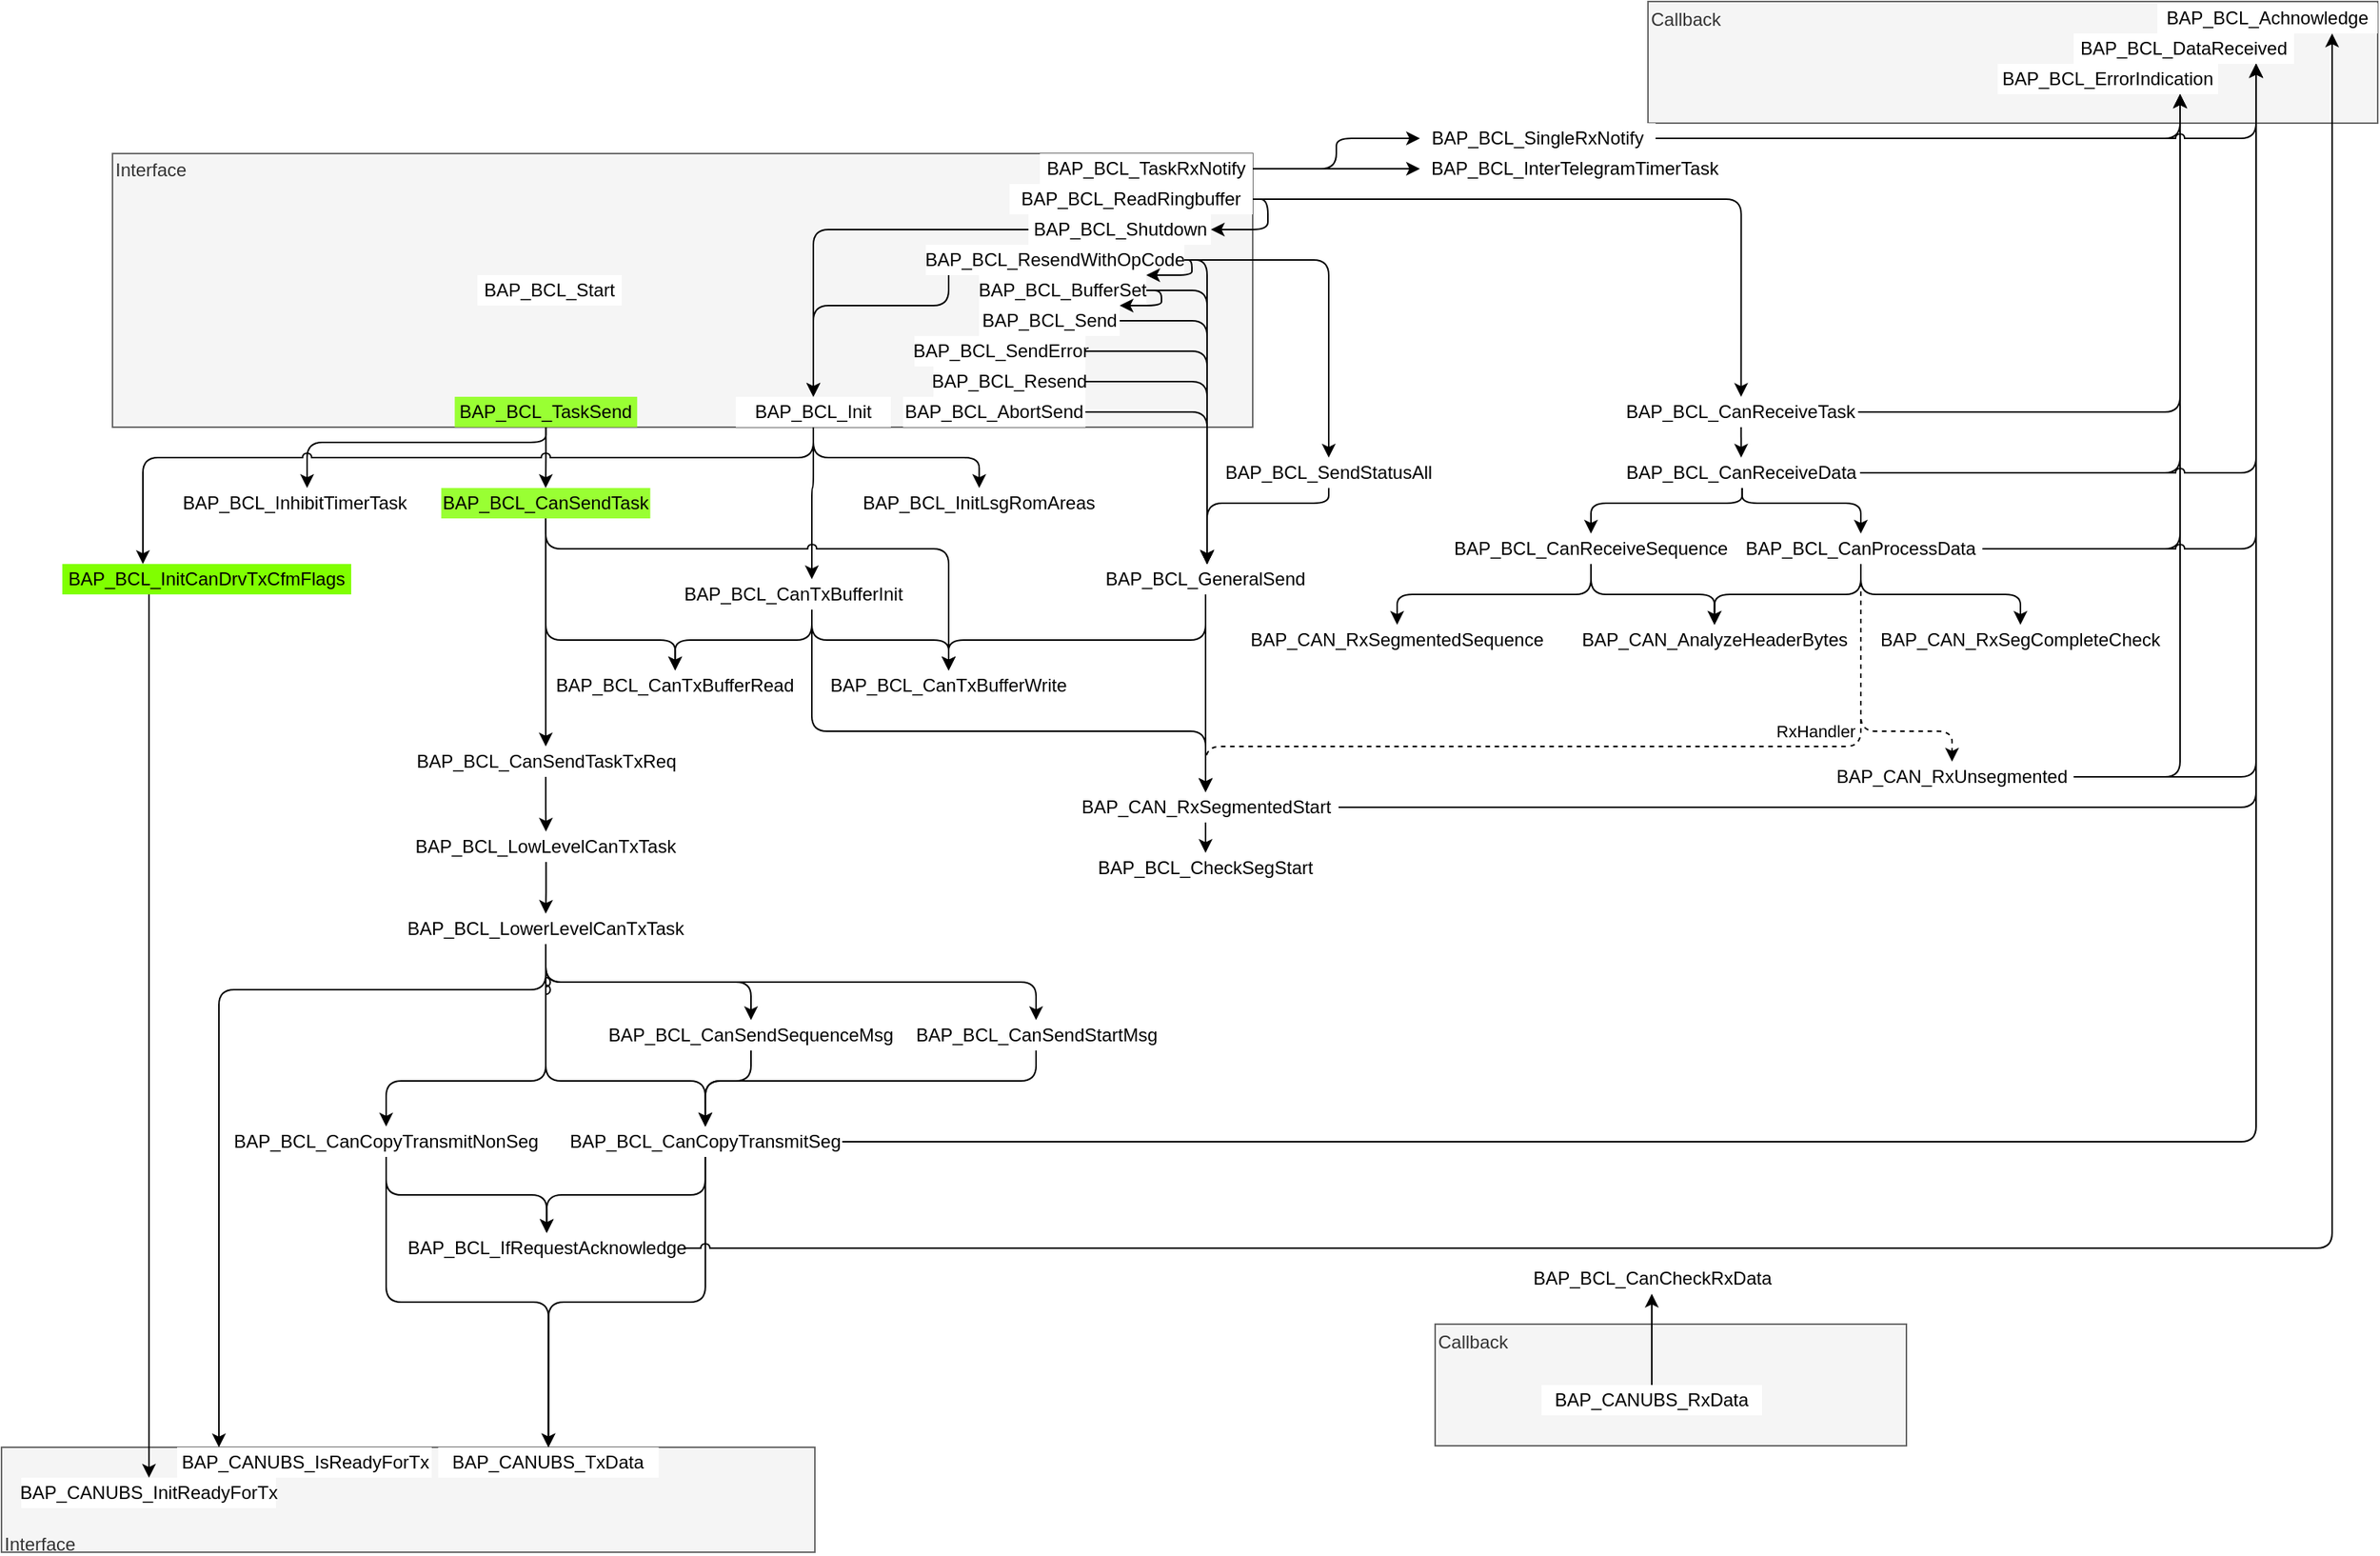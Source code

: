 <mxfile version="14.2.7" type="github">
  <diagram id="S2_BKPCjc5cobRRPOWBh" name="Page-1">
    <mxGraphModel dx="1737" dy="1532" grid="1" gridSize="10" guides="1" tooltips="1" connect="1" arrows="1" fold="1" page="1" pageScale="1" pageWidth="827" pageHeight="1169" math="0" shadow="0">
      <root>
        <mxCell id="0" />
        <mxCell id="1" parent="0" />
        <mxCell id="-796ArXZzWcTJL-aqqKS-4" value="&lt;br&gt;&lt;br&gt;&lt;br&gt;&lt;br&gt;Interface" style="rounded=0;whiteSpace=wrap;html=1;align=left;fillColor=#f5f5f5;strokeColor=#666666;fontColor=#333333;" parent="1" vertex="1">
          <mxGeometry x="-453" y="-179" width="535" height="69" as="geometry" />
        </mxCell>
        <mxCell id="-796ArXZzWcTJL-aqqKS-5" value="Callback&lt;br&gt;&lt;br&gt;&lt;br&gt;&lt;br&gt;&lt;br&gt;" style="rounded=0;whiteSpace=wrap;html=1;align=left;fillColor=#f5f5f5;strokeColor=#666666;fontColor=#333333;" parent="1" vertex="1">
          <mxGeometry x="630" y="-1130" width="480" height="80" as="geometry" />
        </mxCell>
        <mxCell id="-796ArXZzWcTJL-aqqKS-1" value="Interface&lt;br&gt;&lt;br&gt;&lt;br&gt;&lt;br&gt;&lt;br&gt;&lt;br&gt;&lt;br&gt;&lt;br&gt;&lt;br&gt;&lt;br&gt;&lt;br&gt;&lt;br&gt;" style="rounded=0;whiteSpace=wrap;html=1;align=left;fillColor=#f5f5f5;strokeColor=#666666;fontColor=#333333;" parent="1" vertex="1">
          <mxGeometry x="-380" y="-1030" width="750" height="180" as="geometry" />
        </mxCell>
        <mxCell id="-796ArXZzWcTJL-aqqKS-43" style="edgeStyle=orthogonalEdgeStyle;rounded=0;orthogonalLoop=1;jettySize=auto;html=1;" parent="1" source="-796ArXZzWcTJL-aqqKS-3" target="-796ArXZzWcTJL-aqqKS-40" edge="1">
          <mxGeometry relative="1" as="geometry" />
        </mxCell>
        <mxCell id="cqRTCMUEP6kAne7-0nRB-67" style="edgeStyle=orthogonalEdgeStyle;rounded=1;jumpStyle=none;orthogonalLoop=1;jettySize=auto;html=1;strokeWidth=1;" edge="1" parent="1" source="-796ArXZzWcTJL-aqqKS-3" target="cqRTCMUEP6kAne7-0nRB-66">
          <mxGeometry relative="1" as="geometry">
            <Array as="points">
              <mxPoint x="-95" y="-840" />
              <mxPoint x="-252" y="-840" />
            </Array>
          </mxGeometry>
        </mxCell>
        <mxCell id="-796ArXZzWcTJL-aqqKS-3" value="BAP_BCL_TaskSend" style="rounded=0;whiteSpace=wrap;html=1;strokeColor=none;fillColor=#99FF33;" parent="1" vertex="1">
          <mxGeometry x="-154.88" y="-870" width="120" height="20" as="geometry" />
        </mxCell>
        <mxCell id="-796ArXZzWcTJL-aqqKS-108" style="edgeStyle=orthogonalEdgeStyle;rounded=1;orthogonalLoop=1;jettySize=auto;html=1;" parent="1" source="-796ArXZzWcTJL-aqqKS-7" target="-796ArXZzWcTJL-aqqKS-107" edge="1">
          <mxGeometry relative="1" as="geometry">
            <Array as="points">
              <mxPoint x="340" y="-940" />
            </Array>
          </mxGeometry>
        </mxCell>
        <mxCell id="-796ArXZzWcTJL-aqqKS-115" style="edgeStyle=orthogonalEdgeStyle;rounded=1;orthogonalLoop=1;jettySize=auto;html=1;" parent="1" source="-796ArXZzWcTJL-aqqKS-2" target="-796ArXZzWcTJL-aqqKS-107" edge="1">
          <mxGeometry relative="1" as="geometry">
            <Array as="points">
              <mxPoint x="340" y="-860" />
            </Array>
          </mxGeometry>
        </mxCell>
        <mxCell id="-796ArXZzWcTJL-aqqKS-9" value="BAP_BCL_SendError" style="rounded=0;whiteSpace=wrap;html=1;strokeColor=none;" parent="1" vertex="1">
          <mxGeometry x="147.5" y="-910" width="112.5" height="20" as="geometry" />
        </mxCell>
        <mxCell id="-796ArXZzWcTJL-aqqKS-112" style="edgeStyle=orthogonalEdgeStyle;rounded=1;orthogonalLoop=1;jettySize=auto;html=1;" parent="1" source="-796ArXZzWcTJL-aqqKS-10" target="-796ArXZzWcTJL-aqqKS-107" edge="1">
          <mxGeometry relative="1" as="geometry">
            <Array as="points">
              <mxPoint x="340" y="-880" />
            </Array>
          </mxGeometry>
        </mxCell>
        <mxCell id="-796ArXZzWcTJL-aqqKS-10" value="BAP_BCL_Resend" style="rounded=0;whiteSpace=wrap;html=1;strokeColor=none;" parent="1" vertex="1">
          <mxGeometry x="160" y="-890" width="100" height="20" as="geometry" />
        </mxCell>
        <mxCell id="cqRTCMUEP6kAne7-0nRB-3" style="edgeStyle=orthogonalEdgeStyle;rounded=1;jumpStyle=arc;orthogonalLoop=1;jettySize=auto;html=1;entryX=0.5;entryY=0;entryDx=0;entryDy=0;strokeWidth=1;" edge="1" parent="1" source="-796ArXZzWcTJL-aqqKS-11" target="-796ArXZzWcTJL-aqqKS-69">
          <mxGeometry relative="1" as="geometry" />
        </mxCell>
        <mxCell id="-796ArXZzWcTJL-aqqKS-11" value="BAP_BCL_ReadRingbuffer" style="rounded=0;whiteSpace=wrap;html=1;strokeColor=none;" parent="1" vertex="1">
          <mxGeometry x="210" y="-1010" width="160" height="20" as="geometry" />
        </mxCell>
        <mxCell id="-796ArXZzWcTJL-aqqKS-113" style="edgeStyle=orthogonalEdgeStyle;rounded=1;orthogonalLoop=1;jettySize=auto;html=1;" parent="1" source="-796ArXZzWcTJL-aqqKS-8" target="-796ArXZzWcTJL-aqqKS-107" edge="1">
          <mxGeometry relative="1" as="geometry">
            <Array as="points">
              <mxPoint x="340" y="-920" />
            </Array>
          </mxGeometry>
        </mxCell>
        <mxCell id="-796ArXZzWcTJL-aqqKS-119" style="edgeStyle=orthogonalEdgeStyle;rounded=1;orthogonalLoop=1;jettySize=auto;html=1;entryX=0.5;entryY=0;entryDx=0;entryDy=0;" parent="1" source="-796ArXZzWcTJL-aqqKS-12" target="-796ArXZzWcTJL-aqqKS-117" edge="1">
          <mxGeometry relative="1" as="geometry" />
        </mxCell>
        <mxCell id="-796ArXZzWcTJL-aqqKS-129" style="edgeStyle=orthogonalEdgeStyle;rounded=1;orthogonalLoop=1;jettySize=auto;html=1;" parent="1" source="-796ArXZzWcTJL-aqqKS-13" target="-796ArXZzWcTJL-aqqKS-122" edge="1">
          <mxGeometry relative="1" as="geometry">
            <Array as="points">
              <mxPoint x="81" y="-810" />
              <mxPoint x="80" y="-810" />
            </Array>
          </mxGeometry>
        </mxCell>
        <mxCell id="-796ArXZzWcTJL-aqqKS-131" style="edgeStyle=orthogonalEdgeStyle;rounded=1;orthogonalLoop=1;jettySize=auto;html=1;" parent="1" source="-796ArXZzWcTJL-aqqKS-13" target="-796ArXZzWcTJL-aqqKS-130" edge="1">
          <mxGeometry relative="1" as="geometry" />
        </mxCell>
        <mxCell id="-796ArXZzWcTJL-aqqKS-133" style="edgeStyle=orthogonalEdgeStyle;rounded=1;orthogonalLoop=1;jettySize=auto;html=1;jumpStyle=arc;" parent="1" source="-796ArXZzWcTJL-aqqKS-13" target="-796ArXZzWcTJL-aqqKS-132" edge="1">
          <mxGeometry relative="1" as="geometry">
            <Array as="points">
              <mxPoint x="81" y="-830" />
              <mxPoint x="-360" y="-830" />
            </Array>
          </mxGeometry>
        </mxCell>
        <mxCell id="-796ArXZzWcTJL-aqqKS-13" value="BAP_BCL_Init" style="rounded=0;whiteSpace=wrap;html=1;strokeColor=none;" parent="1" vertex="1">
          <mxGeometry x="30" y="-870" width="102" height="20" as="geometry" />
        </mxCell>
        <mxCell id="-796ArXZzWcTJL-aqqKS-14" value="BAP_BCL_Start" style="rounded=0;whiteSpace=wrap;html=1;strokeColor=none;" parent="1" vertex="1">
          <mxGeometry x="-140" y="-950" width="95" height="20" as="geometry" />
        </mxCell>
        <mxCell id="-796ArXZzWcTJL-aqqKS-128" style="edgeStyle=orthogonalEdgeStyle;rounded=1;orthogonalLoop=1;jettySize=auto;html=1;entryX=0.5;entryY=0;entryDx=0;entryDy=0;" parent="1" source="-796ArXZzWcTJL-aqqKS-12" target="-796ArXZzWcTJL-aqqKS-13" edge="1">
          <mxGeometry relative="1" as="geometry">
            <Array as="points">
              <mxPoint x="170" y="-930" />
              <mxPoint x="81" y="-930" />
            </Array>
          </mxGeometry>
        </mxCell>
        <mxCell id="-796ArXZzWcTJL-aqqKS-102" style="edgeStyle=orthogonalEdgeStyle;rounded=1;orthogonalLoop=1;jettySize=auto;html=1;exitX=1;exitY=0.5;exitDx=0;exitDy=0;" parent="1" source="-796ArXZzWcTJL-aqqKS-16" target="-796ArXZzWcTJL-aqqKS-100" edge="1">
          <mxGeometry relative="1" as="geometry" />
        </mxCell>
        <mxCell id="cqRTCMUEP6kAne7-0nRB-5" style="edgeStyle=orthogonalEdgeStyle;jumpStyle=arc;orthogonalLoop=1;jettySize=auto;html=1;entryX=0;entryY=0.5;entryDx=0;entryDy=0;strokeWidth=1;exitX=0.866;exitY=0.5;exitDx=0;exitDy=0;exitPerimeter=0;" edge="1" parent="1" source="-796ArXZzWcTJL-aqqKS-16" target="-796ArXZzWcTJL-aqqKS-101">
          <mxGeometry relative="1" as="geometry" />
        </mxCell>
        <mxCell id="-796ArXZzWcTJL-aqqKS-16" value="BAP_BCL_TaskRxNotify" style="rounded=0;whiteSpace=wrap;html=1;strokeColor=none;" parent="1" vertex="1">
          <mxGeometry x="230" y="-1030" width="140" height="20" as="geometry" />
        </mxCell>
        <mxCell id="-796ArXZzWcTJL-aqqKS-126" style="edgeStyle=orthogonalEdgeStyle;rounded=1;orthogonalLoop=1;jettySize=auto;html=1;entryX=0.5;entryY=0;entryDx=0;entryDy=0;exitX=0.5;exitY=1;exitDx=0;exitDy=0;" parent="1" source="-796ArXZzWcTJL-aqqKS-40" target="-796ArXZzWcTJL-aqqKS-124" edge="1">
          <mxGeometry relative="1" as="geometry">
            <Array as="points">
              <mxPoint x="-95" y="-710" />
              <mxPoint x="-10" y="-710" />
            </Array>
          </mxGeometry>
        </mxCell>
        <mxCell id="-796ArXZzWcTJL-aqqKS-68" style="edgeStyle=orthogonalEdgeStyle;rounded=1;orthogonalLoop=1;jettySize=auto;html=1;exitX=0.5;exitY=1;exitDx=0;exitDy=0;" parent="1" source="-796ArXZzWcTJL-aqqKS-48" target="-796ArXZzWcTJL-aqqKS-38" edge="1">
          <mxGeometry relative="1" as="geometry">
            <Array as="points">
              <mxPoint x="-95" y="-480" />
              <mxPoint x="-310" y="-480" />
            </Array>
          </mxGeometry>
        </mxCell>
        <mxCell id="-796ArXZzWcTJL-aqqKS-62" style="edgeStyle=orthogonalEdgeStyle;rounded=1;orthogonalLoop=1;jettySize=auto;html=1;entryX=0.5;entryY=0;entryDx=0;entryDy=0;" parent="1" source="-796ArXZzWcTJL-aqqKS-53" target="-796ArXZzWcTJL-aqqKS-37" edge="1">
          <mxGeometry relative="1" as="geometry">
            <mxPoint x="100" y="-330" as="targetPoint" />
          </mxGeometry>
        </mxCell>
        <mxCell id="-796ArXZzWcTJL-aqqKS-67" style="edgeStyle=orthogonalEdgeStyle;rounded=1;orthogonalLoop=1;jettySize=auto;html=1;exitX=1;exitY=0.5;exitDx=0;exitDy=0;jumpStyle=arc;" parent="1" source="-796ArXZzWcTJL-aqqKS-53" target="-796ArXZzWcTJL-aqqKS-34" edge="1">
          <mxGeometry relative="1" as="geometry">
            <Array as="points">
              <mxPoint x="1030" y="-380" />
            </Array>
          </mxGeometry>
        </mxCell>
        <mxCell id="-796ArXZzWcTJL-aqqKS-61" style="edgeStyle=orthogonalEdgeStyle;rounded=1;orthogonalLoop=1;jettySize=auto;html=1;exitX=0.5;exitY=1;exitDx=0;exitDy=0;jumpStyle=arc;entryX=0.5;entryY=0;entryDx=0;entryDy=0;" parent="1" source="-796ArXZzWcTJL-aqqKS-54" target="-796ArXZzWcTJL-aqqKS-37" edge="1">
          <mxGeometry relative="1" as="geometry" />
        </mxCell>
        <mxCell id="-796ArXZzWcTJL-aqqKS-64" style="edgeStyle=orthogonalEdgeStyle;rounded=1;orthogonalLoop=1;jettySize=auto;html=1;jumpStyle=arc;" parent="1" source="-796ArXZzWcTJL-aqqKS-63" target="-796ArXZzWcTJL-aqqKS-35" edge="1">
          <mxGeometry relative="1" as="geometry">
            <mxPoint x="1130" y="-1110" as="targetPoint" />
            <Array as="points">
              <mxPoint x="1080" y="-310" />
            </Array>
          </mxGeometry>
        </mxCell>
        <mxCell id="-796ArXZzWcTJL-aqqKS-71" style="edgeStyle=orthogonalEdgeStyle;rounded=1;orthogonalLoop=1;jettySize=auto;html=1;" parent="1" source="-796ArXZzWcTJL-aqqKS-69" target="-796ArXZzWcTJL-aqqKS-33" edge="1">
          <mxGeometry relative="1" as="geometry">
            <Array as="points">
              <mxPoint x="980" y="-860" />
            </Array>
          </mxGeometry>
        </mxCell>
        <mxCell id="-796ArXZzWcTJL-aqqKS-90" style="edgeStyle=orthogonalEdgeStyle;rounded=1;orthogonalLoop=1;jettySize=auto;html=1;" parent="1" source="-796ArXZzWcTJL-aqqKS-72" target="-796ArXZzWcTJL-aqqKS-33" edge="1">
          <mxGeometry relative="1" as="geometry">
            <Array as="points">
              <mxPoint x="980" y="-820" />
            </Array>
          </mxGeometry>
        </mxCell>
        <mxCell id="-796ArXZzWcTJL-aqqKS-92" style="edgeStyle=orthogonalEdgeStyle;rounded=1;orthogonalLoop=1;jettySize=auto;html=1;strokeWidth=1;jumpStyle=none;" parent="1" source="-796ArXZzWcTJL-aqqKS-74" target="-796ArXZzWcTJL-aqqKS-33" edge="1">
          <mxGeometry relative="1" as="geometry">
            <Array as="points">
              <mxPoint x="980" y="-770" />
            </Array>
          </mxGeometry>
        </mxCell>
        <mxCell id="-796ArXZzWcTJL-aqqKS-96" style="edgeStyle=orthogonalEdgeStyle;rounded=1;orthogonalLoop=1;jettySize=auto;html=1;" parent="1" source="-796ArXZzWcTJL-aqqKS-94" target="-796ArXZzWcTJL-aqqKS-34" edge="1">
          <mxGeometry relative="1" as="geometry">
            <Array as="points">
              <mxPoint x="1030" y="-600" />
            </Array>
          </mxGeometry>
        </mxCell>
        <mxCell id="-796ArXZzWcTJL-aqqKS-98" style="edgeStyle=orthogonalEdgeStyle;rounded=1;orthogonalLoop=1;jettySize=auto;html=1;" parent="1" source="-796ArXZzWcTJL-aqqKS-97" target="-796ArXZzWcTJL-aqqKS-34" edge="1">
          <mxGeometry relative="1" as="geometry">
            <Array as="points">
              <mxPoint x="1030" y="-620" />
            </Array>
          </mxGeometry>
        </mxCell>
        <mxCell id="-796ArXZzWcTJL-aqqKS-99" style="edgeStyle=orthogonalEdgeStyle;rounded=1;orthogonalLoop=1;jettySize=auto;html=1;jumpStyle=none;strokeWidth=1;" parent="1" source="-796ArXZzWcTJL-aqqKS-97" target="-796ArXZzWcTJL-aqqKS-33" edge="1">
          <mxGeometry relative="1" as="geometry">
            <Array as="points">
              <mxPoint x="980" y="-620" />
            </Array>
          </mxGeometry>
        </mxCell>
        <mxCell id="-796ArXZzWcTJL-aqqKS-100" value="BAP_BCL_InterTelegramTimerTask" style="rounded=0;whiteSpace=wrap;html=1;strokeColor=none;" parent="1" vertex="1">
          <mxGeometry x="480" y="-1030" width="203.75" height="20" as="geometry" />
        </mxCell>
        <mxCell id="-796ArXZzWcTJL-aqqKS-105" style="edgeStyle=orthogonalEdgeStyle;rounded=1;orthogonalLoop=1;jettySize=auto;html=1;jumpStyle=arc;" parent="1" source="-796ArXZzWcTJL-aqqKS-101" target="-796ArXZzWcTJL-aqqKS-34" edge="1">
          <mxGeometry relative="1" as="geometry">
            <Array as="points">
              <mxPoint x="1030" y="-1040" />
            </Array>
          </mxGeometry>
        </mxCell>
        <mxCell id="-796ArXZzWcTJL-aqqKS-106" style="edgeStyle=orthogonalEdgeStyle;rounded=1;orthogonalLoop=1;jettySize=auto;html=1;" parent="1" source="-796ArXZzWcTJL-aqqKS-101" target="-796ArXZzWcTJL-aqqKS-33" edge="1">
          <mxGeometry relative="1" as="geometry">
            <Array as="points">
              <mxPoint x="980" y="-1040" />
            </Array>
          </mxGeometry>
        </mxCell>
        <mxCell id="-796ArXZzWcTJL-aqqKS-101" value="BAP_BCL_SingleRxNotify" style="rounded=0;whiteSpace=wrap;html=1;strokeColor=none;" parent="1" vertex="1">
          <mxGeometry x="480" y="-1050" width="155" height="20" as="geometry" />
        </mxCell>
        <mxCell id="-796ArXZzWcTJL-aqqKS-134" style="edgeStyle=orthogonalEdgeStyle;rounded=1;orthogonalLoop=1;jettySize=auto;html=1;" parent="1" source="-796ArXZzWcTJL-aqqKS-132" target="-796ArXZzWcTJL-aqqKS-39" edge="1">
          <mxGeometry relative="1" as="geometry">
            <mxPoint x="-407" y="-210" as="targetPoint" />
            <Array as="points">
              <mxPoint x="-356" y="-640" />
              <mxPoint x="-356" y="-640" />
            </Array>
          </mxGeometry>
        </mxCell>
        <mxCell id="-796ArXZzWcTJL-aqqKS-132" value="BAP_BCL_InitCanDrvTxCfmFlags" style="rounded=0;whiteSpace=wrap;html=1;strokeColor=none;fillColor=#80FF00;" parent="1" vertex="1">
          <mxGeometry x="-413" y="-760" width="190" height="20" as="geometry" />
        </mxCell>
        <mxCell id="cqRTCMUEP6kAne7-0nRB-47" style="edgeStyle=orthogonalEdgeStyle;rounded=1;jumpStyle=arc;orthogonalLoop=1;jettySize=auto;html=1;strokeWidth=1;" edge="1" parent="1" source="-796ArXZzWcTJL-aqqKS-12" target="-796ArXZzWcTJL-aqqKS-107">
          <mxGeometry relative="1" as="geometry">
            <Array as="points">
              <mxPoint x="340" y="-960" />
            </Array>
          </mxGeometry>
        </mxCell>
        <mxCell id="-796ArXZzWcTJL-aqqKS-12" value="BAP_BCL_ResendWithOpCode" style="rounded=0;whiteSpace=wrap;html=1;strokeColor=none;" parent="1" vertex="1">
          <mxGeometry x="155" y="-970" width="170" height="20" as="geometry" />
        </mxCell>
        <mxCell id="-796ArXZzWcTJL-aqqKS-143" style="edgeStyle=orthogonalEdgeStyle;rounded=1;orthogonalLoop=1;jettySize=auto;html=1;entryX=1;entryY=0.5;entryDx=0;entryDy=0;exitX=1;exitY=0.5;exitDx=0;exitDy=0;" parent="1" source="-796ArXZzWcTJL-aqqKS-11" target="-796ArXZzWcTJL-aqqKS-15" edge="1">
          <mxGeometry relative="1" as="geometry">
            <mxPoint x="160" y="-980" as="sourcePoint" />
            <mxPoint x="810" y="-800" as="targetPoint" />
            <Array as="points">
              <mxPoint x="380" y="-1000" />
              <mxPoint x="380" y="-980" />
            </Array>
          </mxGeometry>
        </mxCell>
        <mxCell id="-796ArXZzWcTJL-aqqKS-150" style="edgeStyle=orthogonalEdgeStyle;rounded=1;orthogonalLoop=1;jettySize=auto;html=1;entryX=0.5;entryY=0;entryDx=0;entryDy=0;" parent="1" source="-796ArXZzWcTJL-aqqKS-107" target="-796ArXZzWcTJL-aqqKS-94" edge="1">
          <mxGeometry relative="1" as="geometry" />
        </mxCell>
        <mxCell id="-796ArXZzWcTJL-aqqKS-107" value="BAP_BCL_GeneralSend" style="rounded=0;whiteSpace=wrap;html=1;strokeColor=none;" parent="1" vertex="1">
          <mxGeometry x="264" y="-760" width="150" height="20" as="geometry" />
        </mxCell>
        <mxCell id="-796ArXZzWcTJL-aqqKS-118" style="edgeStyle=orthogonalEdgeStyle;rounded=1;orthogonalLoop=1;jettySize=auto;html=1;" parent="1" source="-796ArXZzWcTJL-aqqKS-117" target="-796ArXZzWcTJL-aqqKS-107" edge="1">
          <mxGeometry x="1081" y="-860" as="geometry">
            <mxPoint x="340" y="-790" as="targetPoint" />
            <Array as="points">
              <mxPoint x="420" y="-800" />
              <mxPoint x="340" y="-800" />
            </Array>
          </mxGeometry>
        </mxCell>
        <mxCell id="-796ArXZzWcTJL-aqqKS-121" style="edgeStyle=orthogonalEdgeStyle;rounded=1;orthogonalLoop=1;jettySize=auto;html=1;" parent="1" source="-796ArXZzWcTJL-aqqKS-107" target="-796ArXZzWcTJL-aqqKS-120" edge="1">
          <mxGeometry x="1081" y="-860" as="geometry">
            <Array as="points">
              <mxPoint x="339" y="-710" />
              <mxPoint x="170" y="-710" />
            </Array>
          </mxGeometry>
        </mxCell>
        <mxCell id="-796ArXZzWcTJL-aqqKS-152" style="edgeStyle=orthogonalEdgeStyle;rounded=1;orthogonalLoop=1;jettySize=auto;html=1;entryX=0.5;entryY=0;entryDx=0;entryDy=0;" parent="1" source="-796ArXZzWcTJL-aqqKS-122" target="-796ArXZzWcTJL-aqqKS-94" edge="1">
          <mxGeometry relative="1" as="geometry">
            <Array as="points">
              <mxPoint x="80" y="-650" />
              <mxPoint x="339" y="-650" />
            </Array>
          </mxGeometry>
        </mxCell>
        <mxCell id="-796ArXZzWcTJL-aqqKS-76" value="BAP_BCL_CheckSegStart" style="rounded=0;whiteSpace=wrap;html=1;strokeColor=none;" parent="1" vertex="1">
          <mxGeometry x="264" y="-570" width="150" height="20" as="geometry" />
        </mxCell>
        <mxCell id="-796ArXZzWcTJL-aqqKS-94" value="BAP_CAN_RxSegmentedStart" style="rounded=0;whiteSpace=wrap;html=1;strokeColor=none;" parent="1" vertex="1">
          <mxGeometry x="251.5" y="-610" width="175" height="20" as="geometry" />
        </mxCell>
        <mxCell id="-796ArXZzWcTJL-aqqKS-95" style="edgeStyle=orthogonalEdgeStyle;rounded=1;orthogonalLoop=1;jettySize=auto;html=1;entryX=0.5;entryY=0;entryDx=0;entryDy=0;" parent="1" source="-796ArXZzWcTJL-aqqKS-94" target="-796ArXZzWcTJL-aqqKS-76" edge="1">
          <mxGeometry x="645" y="-1330" as="geometry" />
        </mxCell>
        <mxCell id="-796ArXZzWcTJL-aqqKS-157" style="edgeStyle=orthogonalEdgeStyle;rounded=1;orthogonalLoop=1;jettySize=auto;html=1;entryX=0.5;entryY=0;entryDx=0;entryDy=0;jumpStyle=none;dashed=1;exitX=0.5;exitY=1;exitDx=0;exitDy=0;" parent="1" source="-796ArXZzWcTJL-aqqKS-74" target="-796ArXZzWcTJL-aqqKS-94" edge="1">
          <mxGeometry relative="1" as="geometry">
            <Array as="points">
              <mxPoint x="770" y="-640" />
              <mxPoint x="339" y="-640" />
            </Array>
          </mxGeometry>
        </mxCell>
        <mxCell id="cqRTCMUEP6kAne7-0nRB-10" value="RxHandler" style="edgeLabel;html=1;align=center;verticalAlign=middle;resizable=0;points=[];" vertex="1" connectable="0" parent="-796ArXZzWcTJL-aqqKS-157">
          <mxGeometry x="-0.439" y="1" relative="1" as="geometry">
            <mxPoint x="12.69" y="-11.03" as="offset" />
          </mxGeometry>
        </mxCell>
        <mxCell id="cqRTCMUEP6kAne7-0nRB-4" style="edgeStyle=orthogonalEdgeStyle;jumpStyle=arc;orthogonalLoop=1;jettySize=auto;html=1;strokeWidth=1;" edge="1" parent="1" source="-796ArXZzWcTJL-aqqKS-15" target="-796ArXZzWcTJL-aqqKS-13">
          <mxGeometry relative="1" as="geometry" />
        </mxCell>
        <mxCell id="-796ArXZzWcTJL-aqqKS-15" value="BAP_BCL_Shutdown" style="rounded=0;whiteSpace=wrap;html=1;strokeColor=none;" parent="1" vertex="1">
          <mxGeometry x="222.5" y="-990" width="120" height="20" as="geometry" />
        </mxCell>
        <mxCell id="cqRTCMUEP6kAne7-0nRB-68" style="edgeStyle=orthogonalEdgeStyle;rounded=1;jumpStyle=arc;orthogonalLoop=1;jettySize=auto;html=1;strokeWidth=1;" edge="1" parent="1" source="-796ArXZzWcTJL-aqqKS-40" target="-796ArXZzWcTJL-aqqKS-120">
          <mxGeometry relative="1" as="geometry">
            <Array as="points">
              <mxPoint x="-95" y="-770" />
              <mxPoint x="170" y="-770" />
            </Array>
          </mxGeometry>
        </mxCell>
        <mxCell id="-796ArXZzWcTJL-aqqKS-40" value="BAP_BCL_CanSendTask" style="rounded=0;whiteSpace=wrap;html=1;strokeColor=none;fillColor=#99FF33;" parent="1" vertex="1">
          <mxGeometry x="-163.76" y="-810" width="137.5" height="20" as="geometry" />
        </mxCell>
        <mxCell id="-796ArXZzWcTJL-aqqKS-45" style="edgeStyle=orthogonalEdgeStyle;rounded=1;orthogonalLoop=1;jettySize=auto;html=1;" parent="1" source="-796ArXZzWcTJL-aqqKS-40" target="-796ArXZzWcTJL-aqqKS-44" edge="1">
          <mxGeometry x="-244.25" y="-770" as="geometry" />
        </mxCell>
        <mxCell id="-796ArXZzWcTJL-aqqKS-130" value="BAP_BCL_InitLsgRomAreas" style="rounded=0;whiteSpace=wrap;html=1;strokeColor=none;" parent="1" vertex="1">
          <mxGeometry x="110.12" y="-810" width="160" height="20" as="geometry" />
        </mxCell>
        <mxCell id="-796ArXZzWcTJL-aqqKS-120" value="BAP_BCL_CanTxBufferWrite" style="rounded=0;whiteSpace=wrap;html=1;strokeColor=none;" parent="1" vertex="1">
          <mxGeometry x="90" y="-690" width="160" height="20" as="geometry" />
        </mxCell>
        <mxCell id="-796ArXZzWcTJL-aqqKS-124" value="BAP_BCL_CanTxBufferRead" style="rounded=0;whiteSpace=wrap;html=1;strokeColor=none;" parent="1" vertex="1">
          <mxGeometry x="-89.88" y="-690" width="160" height="20" as="geometry" />
        </mxCell>
        <mxCell id="-796ArXZzWcTJL-aqqKS-123" style="edgeStyle=orthogonalEdgeStyle;rounded=1;orthogonalLoop=1;jettySize=auto;html=1;entryX=0.5;entryY=0;entryDx=0;entryDy=0;jumpStyle=arc;" parent="1" source="-796ArXZzWcTJL-aqqKS-122" target="-796ArXZzWcTJL-aqqKS-120" edge="1">
          <mxGeometry x="1181" y="-860" as="geometry">
            <Array as="points">
              <mxPoint x="80" y="-710" />
              <mxPoint x="170" y="-710" />
            </Array>
          </mxGeometry>
        </mxCell>
        <mxCell id="-796ArXZzWcTJL-aqqKS-125" style="edgeStyle=orthogonalEdgeStyle;rounded=1;orthogonalLoop=1;jettySize=auto;html=1;entryX=0.5;entryY=0;entryDx=0;entryDy=0;" parent="1" source="-796ArXZzWcTJL-aqqKS-122" target="-796ArXZzWcTJL-aqqKS-124" edge="1">
          <mxGeometry x="1181" y="-860" as="geometry">
            <Array as="points">
              <mxPoint x="80" y="-710" />
              <mxPoint x="-10" y="-710" />
            </Array>
          </mxGeometry>
        </mxCell>
        <mxCell id="-796ArXZzWcTJL-aqqKS-122" value="BAP_BCL_CanTxBufferInit" style="rounded=0;whiteSpace=wrap;html=1;strokeColor=none;" parent="1" vertex="1">
          <mxGeometry x="-12.5" y="-750" width="160" height="20" as="geometry" />
        </mxCell>
        <mxCell id="-796ArXZzWcTJL-aqqKS-7" value="BAP_BCL_BufferSet" style="rounded=0;whiteSpace=wrap;html=1;strokeColor=none;" parent="1" vertex="1">
          <mxGeometry x="190" y="-950" width="110" height="20" as="geometry" />
        </mxCell>
        <mxCell id="cqRTCMUEP6kAne7-0nRB-41" style="edgeStyle=orthogonalEdgeStyle;rounded=1;orthogonalLoop=1;jettySize=auto;html=1;" edge="1" parent="1" source="-796ArXZzWcTJL-aqqKS-12" target="-796ArXZzWcTJL-aqqKS-7">
          <mxGeometry relative="1" as="geometry">
            <mxPoint x="282.5" y="-950" as="sourcePoint" />
            <mxPoint x="414" y="-830" as="targetPoint" />
            <Array as="points">
              <mxPoint x="330" y="-960" />
              <mxPoint x="330" y="-950" />
            </Array>
          </mxGeometry>
        </mxCell>
        <mxCell id="-796ArXZzWcTJL-aqqKS-8" value="BAP_BCL_Send" style="rounded=0;whiteSpace=wrap;html=1;strokeColor=none;" parent="1" vertex="1">
          <mxGeometry x="190" y="-930" width="92.5" height="20" as="geometry" />
        </mxCell>
        <mxCell id="cqRTCMUEP6kAne7-0nRB-43" style="edgeStyle=orthogonalEdgeStyle;rounded=1;orthogonalLoop=1;jettySize=auto;html=1;" edge="1" parent="1" source="-796ArXZzWcTJL-aqqKS-7" target="-796ArXZzWcTJL-aqqKS-8">
          <mxGeometry relative="1" as="geometry">
            <mxPoint x="312.5" y="-930" as="sourcePoint" />
            <mxPoint x="414" y="-830" as="targetPoint" />
            <Array as="points">
              <mxPoint x="310" y="-940" />
              <mxPoint x="310" y="-930" />
            </Array>
          </mxGeometry>
        </mxCell>
        <mxCell id="-796ArXZzWcTJL-aqqKS-2" value="BAP_BCL_AbortSend" style="rounded=0;whiteSpace=wrap;html=1;strokeColor=none;" parent="1" vertex="1">
          <mxGeometry x="140" y="-870" width="120" height="20" as="geometry" />
        </mxCell>
        <mxCell id="cqRTCMUEP6kAne7-0nRB-44" style="edgeStyle=orthogonalEdgeStyle;rounded=1;orthogonalLoop=1;jettySize=auto;html=1;" edge="1" parent="1" source="-796ArXZzWcTJL-aqqKS-9" target="-796ArXZzWcTJL-aqqKS-107">
          <mxGeometry relative="1" as="geometry">
            <mxPoint x="313.75" y="-890" as="sourcePoint" />
            <mxPoint x="414" y="-830" as="targetPoint" />
            <Array as="points">
              <mxPoint x="340" y="-900" />
            </Array>
          </mxGeometry>
        </mxCell>
        <mxCell id="-796ArXZzWcTJL-aqqKS-117" value="BAP_BCL_SendStatusAll" style="rounded=0;whiteSpace=wrap;html=1;strokeColor=none;" parent="1" vertex="1">
          <mxGeometry x="345" y="-830" width="150" height="20" as="geometry" />
        </mxCell>
        <mxCell id="-796ArXZzWcTJL-aqqKS-44" value="BAP_BCL_CanSendTaskTxReq" style="rounded=0;whiteSpace=wrap;html=1;strokeColor=none;" parent="1" vertex="1">
          <mxGeometry x="-184.39" y="-640" width="178.75" height="20" as="geometry" />
        </mxCell>
        <mxCell id="-796ArXZzWcTJL-aqqKS-47" value="BAP_BCL_LowLevelCanTxTask" style="rounded=0;whiteSpace=wrap;html=1;strokeColor=none;" parent="1" vertex="1">
          <mxGeometry x="-181.75" y="-584" width="173.75" height="20" as="geometry" />
        </mxCell>
        <mxCell id="-796ArXZzWcTJL-aqqKS-48" value="BAP_BCL_LowerLevelCanTxTask" style="rounded=0;whiteSpace=wrap;html=1;strokeColor=none;" parent="1" vertex="1">
          <mxGeometry x="-181.88" y="-530" width="173.75" height="20" as="geometry" />
        </mxCell>
        <mxCell id="-796ArXZzWcTJL-aqqKS-49" style="edgeStyle=orthogonalEdgeStyle;rounded=0;orthogonalLoop=1;jettySize=auto;html=1;entryX=0.5;entryY=0;entryDx=0;entryDy=0;" parent="1" source="-796ArXZzWcTJL-aqqKS-44" target="-796ArXZzWcTJL-aqqKS-47" edge="1">
          <mxGeometry x="-244.25" y="-710" as="geometry" />
        </mxCell>
        <mxCell id="-796ArXZzWcTJL-aqqKS-50" style="edgeStyle=orthogonalEdgeStyle;rounded=0;orthogonalLoop=1;jettySize=auto;html=1;" parent="1" source="-796ArXZzWcTJL-aqqKS-47" target="-796ArXZzWcTJL-aqqKS-48" edge="1">
          <mxGeometry x="-244.25" y="-710" as="geometry" />
        </mxCell>
        <mxCell id="-796ArXZzWcTJL-aqqKS-55" style="edgeStyle=orthogonalEdgeStyle;rounded=1;orthogonalLoop=1;jettySize=auto;html=1;entryX=0.5;entryY=0;entryDx=0;entryDy=0;" parent="1" source="-796ArXZzWcTJL-aqqKS-48" target="-796ArXZzWcTJL-aqqKS-51" edge="1">
          <mxGeometry x="-184.37" y="-580" as="geometry" />
        </mxCell>
        <mxCell id="-796ArXZzWcTJL-aqqKS-56" style="edgeStyle=orthogonalEdgeStyle;rounded=1;orthogonalLoop=1;jettySize=auto;html=1;entryX=0.5;entryY=0;entryDx=0;entryDy=0;exitX=0.5;exitY=1;exitDx=0;exitDy=0;" parent="1" source="-796ArXZzWcTJL-aqqKS-48" target="-796ArXZzWcTJL-aqqKS-52" edge="1">
          <mxGeometry x="-184.37" y="-580" as="geometry" />
        </mxCell>
        <mxCell id="-796ArXZzWcTJL-aqqKS-57" style="edgeStyle=orthogonalEdgeStyle;rounded=1;orthogonalLoop=1;jettySize=auto;html=1;entryX=0.5;entryY=0;entryDx=0;entryDy=0;exitX=0.5;exitY=1;exitDx=0;exitDy=0;" parent="1" source="-796ArXZzWcTJL-aqqKS-48" target="-796ArXZzWcTJL-aqqKS-53" edge="1">
          <mxGeometry x="-184.37" y="-580" as="geometry">
            <Array as="points">
              <mxPoint x="-95" y="-420" />
              <mxPoint x="10" y="-420" />
            </Array>
          </mxGeometry>
        </mxCell>
        <mxCell id="-796ArXZzWcTJL-aqqKS-58" style="edgeStyle=orthogonalEdgeStyle;rounded=1;orthogonalLoop=1;jettySize=auto;html=1;entryX=0.5;entryY=0;entryDx=0;entryDy=0;jumpStyle=arc;" parent="1" source="-796ArXZzWcTJL-aqqKS-48" target="-796ArXZzWcTJL-aqqKS-54" edge="1">
          <mxGeometry x="-184.37" y="-580" as="geometry">
            <Array as="points">
              <mxPoint x="-95" y="-420" />
              <mxPoint x="-200" y="-420" />
            </Array>
          </mxGeometry>
        </mxCell>
        <mxCell id="cqRTCMUEP6kAne7-0nRB-51" style="edgeStyle=orthogonalEdgeStyle;rounded=1;jumpStyle=arc;orthogonalLoop=1;jettySize=auto;html=1;strokeWidth=1;" edge="1" parent="1" source="-796ArXZzWcTJL-aqqKS-74" target="-796ArXZzWcTJL-aqqKS-34">
          <mxGeometry relative="1" as="geometry">
            <Array as="points">
              <mxPoint x="1030" y="-770" />
            </Array>
          </mxGeometry>
        </mxCell>
        <mxCell id="cqRTCMUEP6kAne7-0nRB-52" style="edgeStyle=orthogonalEdgeStyle;rounded=1;jumpStyle=arc;orthogonalLoop=1;jettySize=auto;html=1;strokeWidth=1;" edge="1" parent="1" source="-796ArXZzWcTJL-aqqKS-72" target="-796ArXZzWcTJL-aqqKS-34">
          <mxGeometry relative="1" as="geometry">
            <Array as="points">
              <mxPoint x="1030" y="-820" />
            </Array>
          </mxGeometry>
        </mxCell>
        <mxCell id="-796ArXZzWcTJL-aqqKS-33" value="BAP_BCL_ErrorIndication" style="rounded=0;whiteSpace=wrap;html=1;strokeColor=none;" parent="1" vertex="1">
          <mxGeometry x="860" y="-1089" width="145" height="20" as="geometry" />
        </mxCell>
        <mxCell id="-796ArXZzWcTJL-aqqKS-34" value="BAP_BCL_DataReceived" style="rounded=0;whiteSpace=wrap;html=1;strokeColor=none;" parent="1" vertex="1">
          <mxGeometry x="910" y="-1109" width="145" height="20" as="geometry" />
        </mxCell>
        <mxCell id="-796ArXZzWcTJL-aqqKS-35" value="BAP_BCL_Achnowledge" style="rounded=0;whiteSpace=wrap;html=1;strokeColor=none;" parent="1" vertex="1">
          <mxGeometry x="965" y="-1129" width="145" height="20" as="geometry" />
        </mxCell>
        <mxCell id="cqRTCMUEP6kAne7-0nRB-58" value="" style="group" vertex="1" connectable="0" parent="1">
          <mxGeometry x="490" y="-300" width="310" height="120" as="geometry" />
        </mxCell>
        <mxCell id="-796ArXZzWcTJL-aqqKS-6" value="Callback&lt;br&gt;&lt;br&gt;&lt;br&gt;&lt;br&gt;&lt;br&gt;" style="rounded=0;whiteSpace=wrap;html=1;align=left;fillColor=#f5f5f5;strokeColor=#666666;fontColor=#333333;" parent="cqRTCMUEP6kAne7-0nRB-58" vertex="1">
          <mxGeometry y="40" width="310" height="80" as="geometry" />
        </mxCell>
        <mxCell id="-796ArXZzWcTJL-aqqKS-36" value="BAP_CANUBS_RxData" style="rounded=0;whiteSpace=wrap;html=1;strokeColor=none;" parent="cqRTCMUEP6kAne7-0nRB-58" vertex="1">
          <mxGeometry x="70" y="80" width="145" height="20" as="geometry" />
        </mxCell>
        <mxCell id="-796ArXZzWcTJL-aqqKS-109" value="BAP_BCL_CanCheckRxData" style="rounded=0;whiteSpace=wrap;html=1;strokeColor=none;" parent="cqRTCMUEP6kAne7-0nRB-58" vertex="1">
          <mxGeometry x="57.5" width="170" height="20" as="geometry" />
        </mxCell>
        <mxCell id="-796ArXZzWcTJL-aqqKS-110" style="edgeStyle=orthogonalEdgeStyle;rounded=0;orthogonalLoop=1;jettySize=auto;html=1;" parent="cqRTCMUEP6kAne7-0nRB-58" source="-796ArXZzWcTJL-aqqKS-36" target="-796ArXZzWcTJL-aqqKS-109" edge="1">
          <mxGeometry relative="1" as="geometry" />
        </mxCell>
        <mxCell id="-796ArXZzWcTJL-aqqKS-51" value="BAP_BCL_CanSendSequenceMsg" style="rounded=0;whiteSpace=wrap;html=1;strokeColor=none;" parent="1" vertex="1">
          <mxGeometry x="-60.0" y="-460" width="200" height="20" as="geometry" />
        </mxCell>
        <mxCell id="-796ArXZzWcTJL-aqqKS-52" value="BAP_BCL_CanSendStartMsg" style="rounded=0;whiteSpace=wrap;html=1;strokeColor=none;" parent="1" vertex="1">
          <mxGeometry x="147.5" y="-460" width="160" height="20" as="geometry" />
        </mxCell>
        <mxCell id="-796ArXZzWcTJL-aqqKS-53" value="BAP_BCL_CanCopyTransmitSeg" style="rounded=0;whiteSpace=wrap;html=1;strokeColor=none;" parent="1" vertex="1">
          <mxGeometry x="-80" y="-390" width="179.88" height="20" as="geometry" />
        </mxCell>
        <mxCell id="-796ArXZzWcTJL-aqqKS-59" style="edgeStyle=orthogonalEdgeStyle;rounded=1;orthogonalLoop=1;jettySize=auto;html=1;entryX=0.5;entryY=0;entryDx=0;entryDy=0;exitX=0.5;exitY=1;exitDx=0;exitDy=0;" parent="1" source="-796ArXZzWcTJL-aqqKS-51" target="-796ArXZzWcTJL-aqqKS-53" edge="1">
          <mxGeometry x="-268.13" y="-580" as="geometry">
            <Array as="points">
              <mxPoint x="40" y="-420" />
              <mxPoint x="10" y="-420" />
            </Array>
          </mxGeometry>
        </mxCell>
        <mxCell id="-796ArXZzWcTJL-aqqKS-63" value="BAP_BCL_IfRequestAcknowledge" style="rounded=0;whiteSpace=wrap;html=1;strokeColor=none;" parent="1" vertex="1">
          <mxGeometry x="-184.38" y="-320" width="180" height="20" as="geometry" />
        </mxCell>
        <mxCell id="-796ArXZzWcTJL-aqqKS-65" style="edgeStyle=orthogonalEdgeStyle;rounded=1;orthogonalLoop=1;jettySize=auto;html=1;entryX=0.5;entryY=0;entryDx=0;entryDy=0;jumpStyle=none;" parent="1" source="-796ArXZzWcTJL-aqqKS-53" target="-796ArXZzWcTJL-aqqKS-63" edge="1">
          <mxGeometry x="-220" y="-390" as="geometry" />
        </mxCell>
        <mxCell id="-796ArXZzWcTJL-aqqKS-66" style="edgeStyle=orthogonalEdgeStyle;rounded=1;orthogonalLoop=1;jettySize=auto;html=1;entryX=0.5;entryY=0;entryDx=0;entryDy=0;exitX=0.5;exitY=1;exitDx=0;exitDy=0;jumpStyle=none;" parent="1" source="-796ArXZzWcTJL-aqqKS-54" target="-796ArXZzWcTJL-aqqKS-63" edge="1">
          <mxGeometry x="-220" y="-390" as="geometry" />
        </mxCell>
        <mxCell id="-796ArXZzWcTJL-aqqKS-54" value="BAP_BCL_CanCopyTransmitNonSeg" style="rounded=0;whiteSpace=wrap;html=1;strokeColor=none;" parent="1" vertex="1">
          <mxGeometry x="-300" y="-390" width="200" height="20" as="geometry" />
        </mxCell>
        <mxCell id="-796ArXZzWcTJL-aqqKS-160" value="" style="edgeStyle=orthogonalEdgeStyle;rounded=1;orthogonalLoop=1;jettySize=auto;html=1;" parent="1" source="-796ArXZzWcTJL-aqqKS-52" target="-796ArXZzWcTJL-aqqKS-53" edge="1">
          <mxGeometry x="-268.13" y="-580" as="geometry">
            <Array as="points">
              <mxPoint x="228" y="-420" />
              <mxPoint x="10" y="-420" />
            </Array>
          </mxGeometry>
        </mxCell>
        <mxCell id="-796ArXZzWcTJL-aqqKS-69" value="BAP_BCL_CanReceiveTask" style="rounded=0;whiteSpace=wrap;html=1;strokeColor=none;" parent="1" vertex="1">
          <mxGeometry x="614.38" y="-870" width="153.75" height="20" as="geometry" />
        </mxCell>
        <mxCell id="-796ArXZzWcTJL-aqqKS-97" value="BAP_CAN_RxUnsegmented" style="rounded=0;whiteSpace=wrap;html=1;strokeColor=none;" parent="1" vertex="1">
          <mxGeometry x="750" y="-630" width="160" height="20" as="geometry" />
        </mxCell>
        <mxCell id="-796ArXZzWcTJL-aqqKS-74" value="BAP_BCL_CanProcessData" style="rounded=0;whiteSpace=wrap;html=1;strokeColor=none;" parent="1" vertex="1">
          <mxGeometry x="690" y="-780" width="160" height="20" as="geometry" />
        </mxCell>
        <mxCell id="-796ArXZzWcTJL-aqqKS-75" value="BAP_CAN_AnalyzeHeaderBytes" style="rounded=0;whiteSpace=wrap;html=1;strokeColor=none;" parent="1" vertex="1">
          <mxGeometry x="588.75" y="-720" width="170" height="20" as="geometry" />
        </mxCell>
        <mxCell id="-796ArXZzWcTJL-aqqKS-77" value="BAP_CAN_RxSegCompleteCheck" style="rounded=0;whiteSpace=wrap;html=1;strokeColor=none;" parent="1" vertex="1">
          <mxGeometry x="785" y="-720" width="180" height="20" as="geometry" />
        </mxCell>
        <mxCell id="-796ArXZzWcTJL-aqqKS-78" value="BAP_CAN_RxSegmentedSequence" style="rounded=0;whiteSpace=wrap;html=1;strokeColor=none;" parent="1" vertex="1">
          <mxGeometry x="360" y="-720" width="210" height="20" as="geometry" />
        </mxCell>
        <mxCell id="-796ArXZzWcTJL-aqqKS-158" style="edgeStyle=orthogonalEdgeStyle;rounded=1;orthogonalLoop=1;jettySize=auto;html=1;entryX=0.5;entryY=0;entryDx=0;entryDy=0;" parent="1" source="-796ArXZzWcTJL-aqqKS-72" target="-796ArXZzWcTJL-aqqKS-74" edge="1">
          <mxGeometry x="375" y="-840" as="geometry">
            <Array as="points">
              <mxPoint x="692" y="-800" />
              <mxPoint x="770" y="-800" />
            </Array>
          </mxGeometry>
        </mxCell>
        <mxCell id="-796ArXZzWcTJL-aqqKS-72" value="BAP_BCL_CanReceiveData" style="rounded=0;whiteSpace=wrap;html=1;strokeColor=none;" parent="1" vertex="1">
          <mxGeometry x="614.38" y="-830" width="155" height="20" as="geometry" />
        </mxCell>
        <mxCell id="-796ArXZzWcTJL-aqqKS-79" value="BAP_BCL_CanReceiveSequence" style="rounded=0;whiteSpace=wrap;html=1;strokeColor=none;" parent="1" vertex="1">
          <mxGeometry x="495" y="-780" width="195" height="20" as="geometry" />
        </mxCell>
        <mxCell id="-796ArXZzWcTJL-aqqKS-81" style="edgeStyle=orthogonalEdgeStyle;rounded=1;orthogonalLoop=1;jettySize=auto;html=1;entryX=0.5;entryY=0;entryDx=0;entryDy=0;" parent="1" source="-796ArXZzWcTJL-aqqKS-74" target="-796ArXZzWcTJL-aqqKS-75" edge="1">
          <mxGeometry x="495" y="-900" as="geometry" />
        </mxCell>
        <mxCell id="-796ArXZzWcTJL-aqqKS-83" style="edgeStyle=orthogonalEdgeStyle;rounded=1;orthogonalLoop=1;jettySize=auto;html=1;entryX=0.5;entryY=0;entryDx=0;entryDy=0;" parent="1" source="-796ArXZzWcTJL-aqqKS-74" target="-796ArXZzWcTJL-aqqKS-77" edge="1">
          <mxGeometry x="495" y="-900" as="geometry" />
        </mxCell>
        <mxCell id="-796ArXZzWcTJL-aqqKS-84" style="edgeStyle=orthogonalEdgeStyle;rounded=1;orthogonalLoop=1;jettySize=auto;html=1;entryX=0.5;entryY=0;entryDx=0;entryDy=0;" parent="1" source="-796ArXZzWcTJL-aqqKS-72" target="-796ArXZzWcTJL-aqqKS-79" edge="1">
          <mxGeometry x="495" y="-900" as="geometry">
            <Array as="points">
              <mxPoint x="692" y="-800" />
              <mxPoint x="593" y="-800" />
            </Array>
          </mxGeometry>
        </mxCell>
        <mxCell id="-796ArXZzWcTJL-aqqKS-93" style="edgeStyle=orthogonalEdgeStyle;rounded=1;orthogonalLoop=1;jettySize=auto;html=1;" parent="1" source="-796ArXZzWcTJL-aqqKS-79" target="-796ArXZzWcTJL-aqqKS-78" edge="1">
          <mxGeometry x="495" y="-900" as="geometry" />
        </mxCell>
        <mxCell id="-796ArXZzWcTJL-aqqKS-86" style="edgeStyle=orthogonalEdgeStyle;rounded=1;orthogonalLoop=1;jettySize=auto;html=1;entryX=0.5;entryY=0;entryDx=0;entryDy=0;" parent="1" source="-796ArXZzWcTJL-aqqKS-79" target="-796ArXZzWcTJL-aqqKS-75" edge="1">
          <mxGeometry x="495" y="-900" as="geometry" />
        </mxCell>
        <mxCell id="-796ArXZzWcTJL-aqqKS-73" style="edgeStyle=orthogonalEdgeStyle;rounded=1;orthogonalLoop=1;jettySize=auto;html=1;exitX=0.5;exitY=1;exitDx=0;exitDy=0;" parent="1" source="-796ArXZzWcTJL-aqqKS-69" target="-796ArXZzWcTJL-aqqKS-72" edge="1">
          <mxGeometry x="375" y="-880" as="geometry" />
        </mxCell>
        <mxCell id="-796ArXZzWcTJL-aqqKS-155" style="edgeStyle=orthogonalEdgeStyle;rounded=1;orthogonalLoop=1;jettySize=auto;html=1;dashed=1;" parent="1" source="-796ArXZzWcTJL-aqqKS-74" target="-796ArXZzWcTJL-aqqKS-97" edge="1">
          <mxGeometry x="375" y="-840" as="geometry">
            <Array as="points">
              <mxPoint x="770" y="-650" />
              <mxPoint x="830" y="-650" />
            </Array>
          </mxGeometry>
        </mxCell>
        <mxCell id="-796ArXZzWcTJL-aqqKS-37" value="BAP_CANUBS_TxData" style="rounded=0;whiteSpace=wrap;html=1;strokeColor=none;" parent="1" vertex="1">
          <mxGeometry x="-165.75" y="-179" width="145" height="20" as="geometry" />
        </mxCell>
        <mxCell id="-796ArXZzWcTJL-aqqKS-38" value="BAP_CANUBS_IsReadyForTx" style="rounded=0;whiteSpace=wrap;html=1;strokeColor=none;" parent="1" vertex="1">
          <mxGeometry x="-337.5" y="-179" width="167.5" height="20" as="geometry" />
        </mxCell>
        <mxCell id="-796ArXZzWcTJL-aqqKS-39" value="BAP_CANUBS_InitReadyForTx" style="rounded=0;whiteSpace=wrap;html=1;strokeColor=none;" parent="1" vertex="1">
          <mxGeometry x="-440" y="-159" width="167.5" height="20" as="geometry" />
        </mxCell>
        <mxCell id="cqRTCMUEP6kAne7-0nRB-66" value="BAP_BCL_InhibitTimerTask" style="rounded=0;whiteSpace=wrap;html=1;strokeColor=none;" vertex="1" parent="1">
          <mxGeometry x="-340" y="-810" width="160" height="20" as="geometry" />
        </mxCell>
      </root>
    </mxGraphModel>
  </diagram>
</mxfile>
